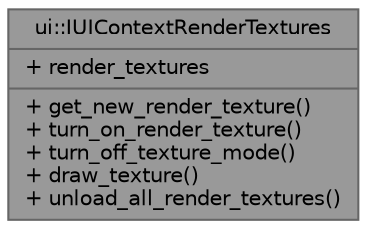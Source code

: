 digraph "ui::IUIContextRenderTextures"
{
 // LATEX_PDF_SIZE
  bgcolor="transparent";
  edge [fontname=Helvetica,fontsize=10,labelfontname=Helvetica,labelfontsize=10];
  node [fontname=Helvetica,fontsize=10,shape=box,height=0.2,width=0.4];
  Node1 [shape=record,label="{ui::IUIContextRenderTextures\n|+ render_textures\l|+ get_new_render_texture()\l+ turn_on_render_texture()\l+ turn_off_texture_mode()\l+ draw_texture()\l+ unload_all_render_textures()\l}",height=0.2,width=0.4,color="gray40", fillcolor="grey60", style="filled", fontcolor="black",tooltip=" "];
}
